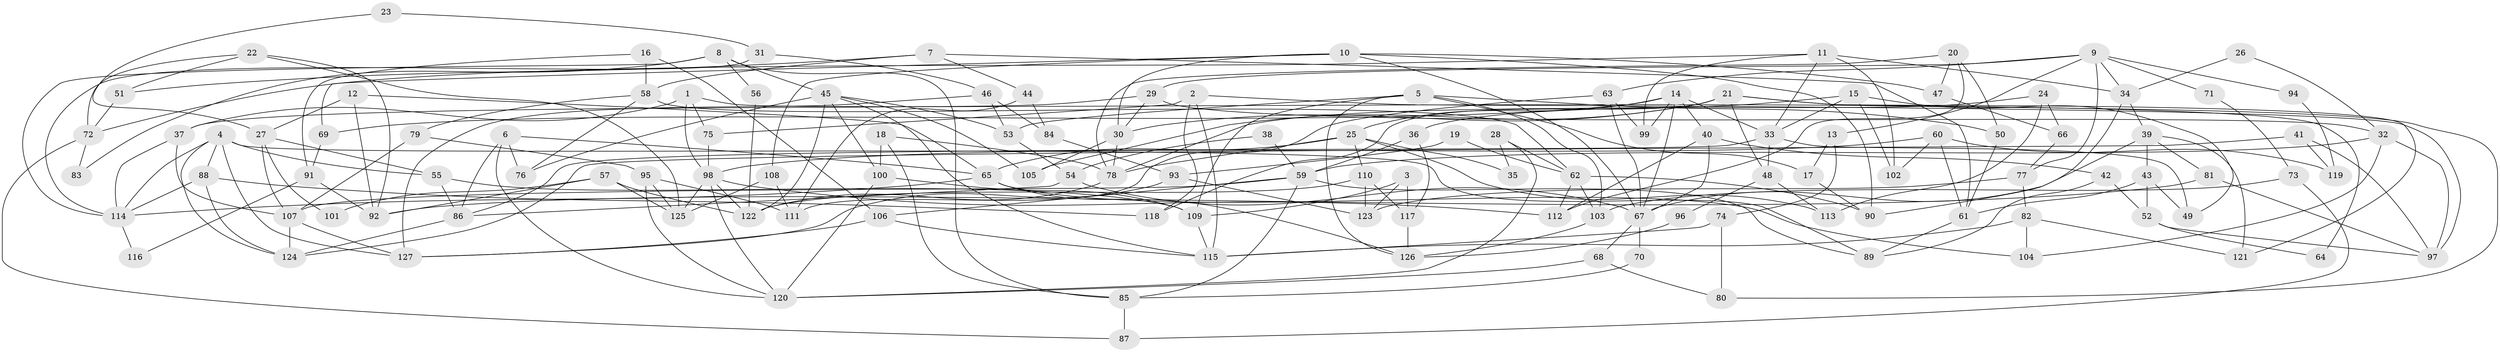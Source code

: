 // coarse degree distribution, {6: 0.1590909090909091, 4: 0.20454545454545456, 5: 0.09090909090909091, 8: 0.06818181818181818, 9: 0.03409090909090909, 7: 0.10227272727272728, 3: 0.22727272727272727, 10: 0.011363636363636364, 2: 0.10227272727272728}
// Generated by graph-tools (version 1.1) at 2025/52/02/27/25 19:52:06]
// undirected, 127 vertices, 254 edges
graph export_dot {
graph [start="1"]
  node [color=gray90,style=filled];
  1;
  2;
  3;
  4;
  5;
  6;
  7;
  8;
  9;
  10;
  11;
  12;
  13;
  14;
  15;
  16;
  17;
  18;
  19;
  20;
  21;
  22;
  23;
  24;
  25;
  26;
  27;
  28;
  29;
  30;
  31;
  32;
  33;
  34;
  35;
  36;
  37;
  38;
  39;
  40;
  41;
  42;
  43;
  44;
  45;
  46;
  47;
  48;
  49;
  50;
  51;
  52;
  53;
  54;
  55;
  56;
  57;
  58;
  59;
  60;
  61;
  62;
  63;
  64;
  65;
  66;
  67;
  68;
  69;
  70;
  71;
  72;
  73;
  74;
  75;
  76;
  77;
  78;
  79;
  80;
  81;
  82;
  83;
  84;
  85;
  86;
  87;
  88;
  89;
  90;
  91;
  92;
  93;
  94;
  95;
  96;
  97;
  98;
  99;
  100;
  101;
  102;
  103;
  104;
  105;
  106;
  107;
  108;
  109;
  110;
  111;
  112;
  113;
  114;
  115;
  116;
  117;
  118;
  119;
  120;
  121;
  122;
  123;
  124;
  125;
  126;
  127;
  1 -- 37;
  1 -- 98;
  1 -- 64;
  1 -- 75;
  2 -- 115;
  2 -- 97;
  2 -- 75;
  2 -- 118;
  3 -- 117;
  3 -- 109;
  3 -- 123;
  4 -- 127;
  4 -- 55;
  4 -- 88;
  4 -- 89;
  4 -- 114;
  4 -- 124;
  5 -- 109;
  5 -- 126;
  5 -- 17;
  5 -- 50;
  5 -- 53;
  5 -- 103;
  6 -- 86;
  6 -- 76;
  6 -- 65;
  6 -- 120;
  7 -- 61;
  7 -- 58;
  7 -- 44;
  7 -- 51;
  8 -- 114;
  8 -- 85;
  8 -- 45;
  8 -- 56;
  8 -- 83;
  9 -- 13;
  9 -- 29;
  9 -- 34;
  9 -- 63;
  9 -- 71;
  9 -- 77;
  9 -- 94;
  10 -- 90;
  10 -- 67;
  10 -- 30;
  10 -- 47;
  10 -- 69;
  10 -- 108;
  11 -- 99;
  11 -- 34;
  11 -- 33;
  11 -- 72;
  11 -- 102;
  12 -- 92;
  12 -- 65;
  12 -- 27;
  13 -- 17;
  13 -- 74;
  14 -- 40;
  14 -- 33;
  14 -- 25;
  14 -- 67;
  14 -- 69;
  14 -- 99;
  15 -- 78;
  15 -- 49;
  15 -- 33;
  15 -- 102;
  16 -- 58;
  16 -- 106;
  16 -- 91;
  17 -- 90;
  18 -- 100;
  18 -- 78;
  18 -- 85;
  19 -- 93;
  19 -- 62;
  20 -- 78;
  20 -- 50;
  20 -- 47;
  20 -- 112;
  21 -- 30;
  21 -- 118;
  21 -- 48;
  21 -- 80;
  21 -- 105;
  21 -- 121;
  22 -- 92;
  22 -- 72;
  22 -- 51;
  22 -- 125;
  23 -- 27;
  23 -- 31;
  24 -- 66;
  24 -- 113;
  24 -- 36;
  25 -- 78;
  25 -- 35;
  25 -- 65;
  25 -- 110;
  25 -- 113;
  26 -- 34;
  26 -- 32;
  27 -- 107;
  27 -- 55;
  27 -- 101;
  28 -- 62;
  28 -- 120;
  28 -- 35;
  29 -- 30;
  29 -- 37;
  29 -- 32;
  30 -- 105;
  30 -- 78;
  31 -- 114;
  31 -- 46;
  32 -- 97;
  32 -- 59;
  32 -- 104;
  33 -- 48;
  33 -- 49;
  33 -- 86;
  34 -- 39;
  34 -- 90;
  36 -- 59;
  36 -- 117;
  37 -- 107;
  37 -- 114;
  38 -- 54;
  38 -- 59;
  39 -- 67;
  39 -- 121;
  39 -- 43;
  39 -- 81;
  40 -- 112;
  40 -- 67;
  40 -- 42;
  41 -- 124;
  41 -- 97;
  41 -- 119;
  42 -- 89;
  42 -- 52;
  43 -- 61;
  43 -- 49;
  43 -- 52;
  44 -- 111;
  44 -- 84;
  45 -- 115;
  45 -- 53;
  45 -- 76;
  45 -- 100;
  45 -- 105;
  45 -- 122;
  46 -- 84;
  46 -- 53;
  46 -- 127;
  47 -- 66;
  48 -- 96;
  48 -- 113;
  50 -- 61;
  51 -- 72;
  52 -- 64;
  52 -- 97;
  53 -- 54;
  54 -- 86;
  54 -- 67;
  55 -- 86;
  55 -- 109;
  56 -- 122;
  57 -- 122;
  57 -- 125;
  57 -- 92;
  57 -- 101;
  58 -- 79;
  58 -- 62;
  58 -- 76;
  59 -- 106;
  59 -- 85;
  59 -- 89;
  59 -- 107;
  60 -- 98;
  60 -- 102;
  60 -- 61;
  60 -- 119;
  61 -- 89;
  62 -- 103;
  62 -- 112;
  62 -- 90;
  63 -- 67;
  63 -- 99;
  63 -- 111;
  65 -- 104;
  65 -- 114;
  65 -- 126;
  66 -- 77;
  67 -- 68;
  67 -- 70;
  68 -- 120;
  68 -- 80;
  69 -- 91;
  70 -- 85;
  71 -- 73;
  72 -- 83;
  72 -- 87;
  73 -- 103;
  73 -- 87;
  74 -- 80;
  74 -- 115;
  75 -- 98;
  77 -- 123;
  77 -- 82;
  78 -- 122;
  79 -- 95;
  79 -- 107;
  81 -- 92;
  81 -- 97;
  82 -- 104;
  82 -- 115;
  82 -- 121;
  84 -- 93;
  85 -- 87;
  86 -- 124;
  88 -- 114;
  88 -- 118;
  88 -- 124;
  91 -- 92;
  91 -- 116;
  93 -- 127;
  93 -- 123;
  94 -- 119;
  95 -- 125;
  95 -- 111;
  95 -- 120;
  96 -- 126;
  98 -- 120;
  98 -- 112;
  98 -- 122;
  98 -- 125;
  100 -- 120;
  100 -- 109;
  103 -- 126;
  106 -- 127;
  106 -- 115;
  107 -- 124;
  107 -- 127;
  108 -- 125;
  108 -- 111;
  109 -- 115;
  110 -- 122;
  110 -- 117;
  110 -- 123;
  114 -- 116;
  117 -- 126;
}

